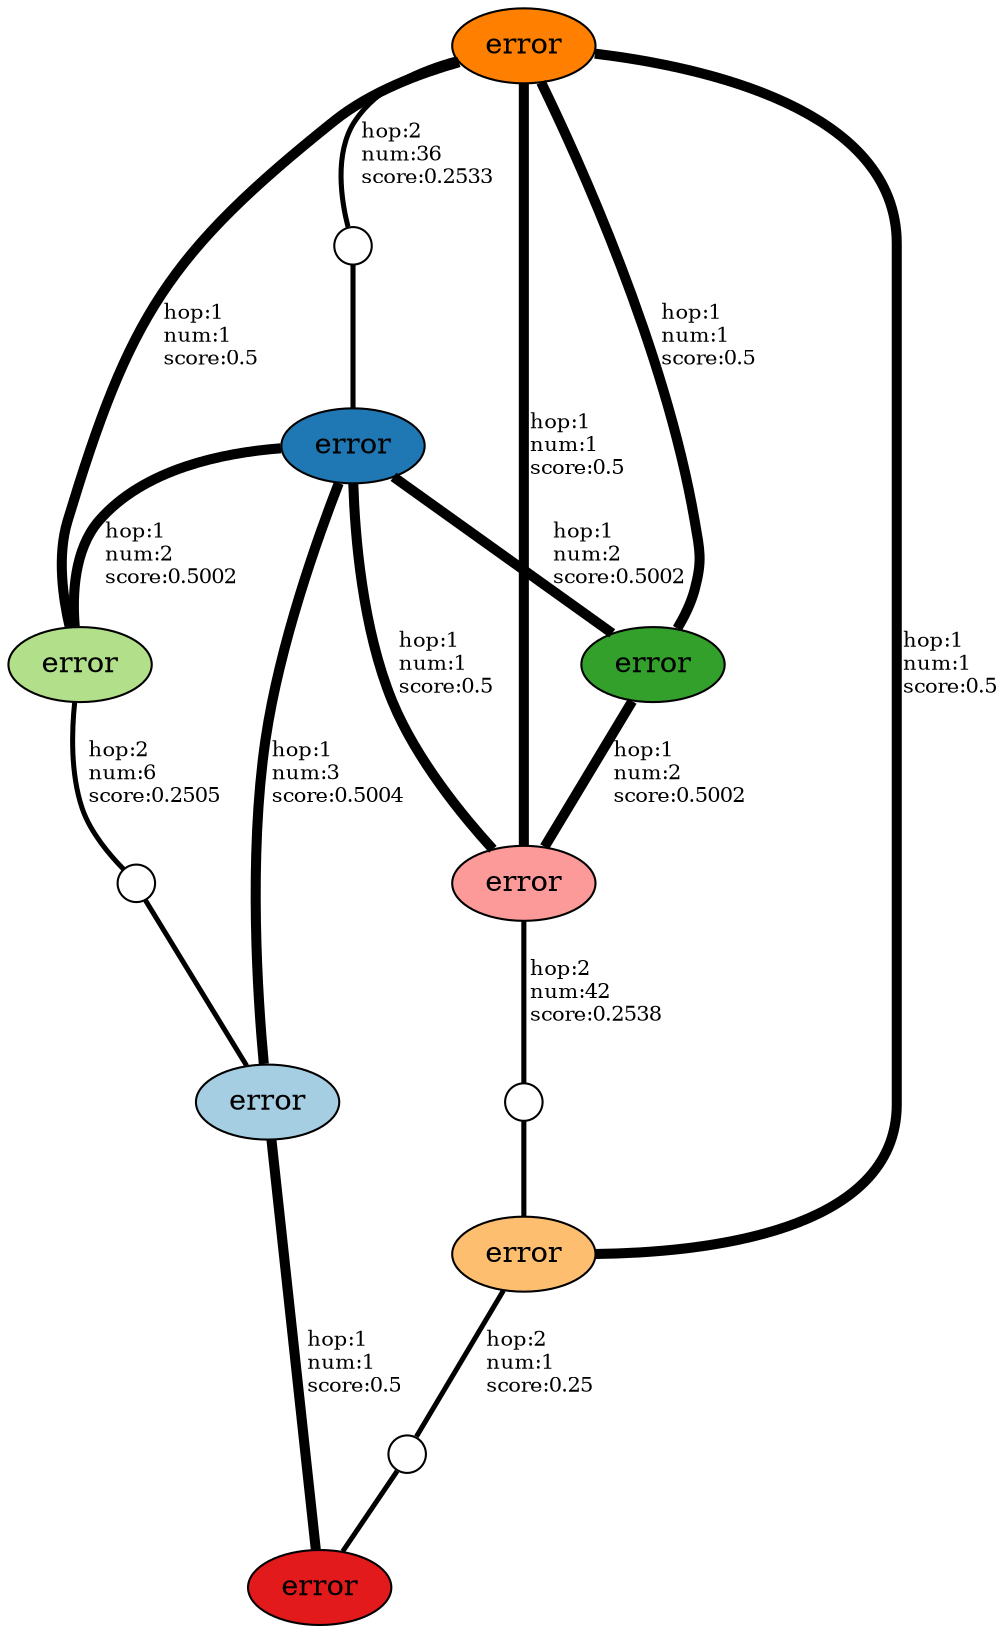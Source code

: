 graph{
edge[fontsize="10px"];
483642171--d0[penwidth=2.4422799422799426,label=" hop:2\l num:36\l score:0.2533"];
d0--231440670[penwidth=2.4422799422799426];
483642171--821752614[penwidth=4.821428571428571,label=" hop:1\l num:1\l score:0.5"];
483642171--38855274[penwidth=4.821428571428571,label=" hop:1\l num:1\l score:0.5"];
483642171--738187676[penwidth=4.821428571428571,label=" hop:1\l num:1\l score:0.5"];
483642171--210210875[penwidth=4.821428571428571,label=" hop:1\l num:1\l score:0.5"];
231440670--821752614[penwidth=4.8232323232323235,label=" hop:1\l num:2\l score:0.5002"];
231440670--38855274[penwidth=4.821428571428571,label=" hop:1\l num:1\l score:0.5"];
231440670--210210875[penwidth=4.8232323232323235,label=" hop:1\l num:2\l score:0.5002"];
231440670--1018262481[penwidth=4.825036075036076,label=" hop:1\l num:3\l score:0.5004"];
821752614--38855274[penwidth=4.8232323232323235,label=" hop:1\l num:2\l score:0.5002"];
38855274--d1[penwidth=2.447691197691198,label=" hop:2\l num:42\l score:0.2538"];
d1--738187676[penwidth=2.447691197691198];
738187676--d2[penwidth=2.4107142857142856,label=" hop:2\l num:1\l score:0.25"];
d2--560221701[penwidth=2.4107142857142856];
210210875--d3[penwidth=2.4152236652236656,label=" hop:2\l num:6\l score:0.2505"];
d3--1018262481[penwidth=2.4152236652236656];
1018262481--560221701[penwidth=4.821428571428571,label=" hop:1\l num:1\l score:0.5"];
483642171[label="error",fillcolor="/paired12/8",style="filled"]
231440670[label="error",fillcolor="/paired12/2",style="filled"]
821752614[label="error",fillcolor="/paired12/4",style="filled"]
38855274[label="error",fillcolor="/paired12/5",style="filled"]
738187676[label="error",fillcolor="/paired12/7",style="filled"]
210210875[label="error",fillcolor="/paired12/3",style="filled"]
1018262481[label="error",fillcolor="/paired12/1",style="filled"]
560221701[label="error",fillcolor="/paired12/6",style="filled"]
d0[label="",width=.25, height=.25, fixedsize=true]
d1[label="",width=.25, height=.25, fixedsize=true]
d2[label="",width=.25, height=.25, fixedsize=true]
d3[label="",width=.25, height=.25, fixedsize=true]
}